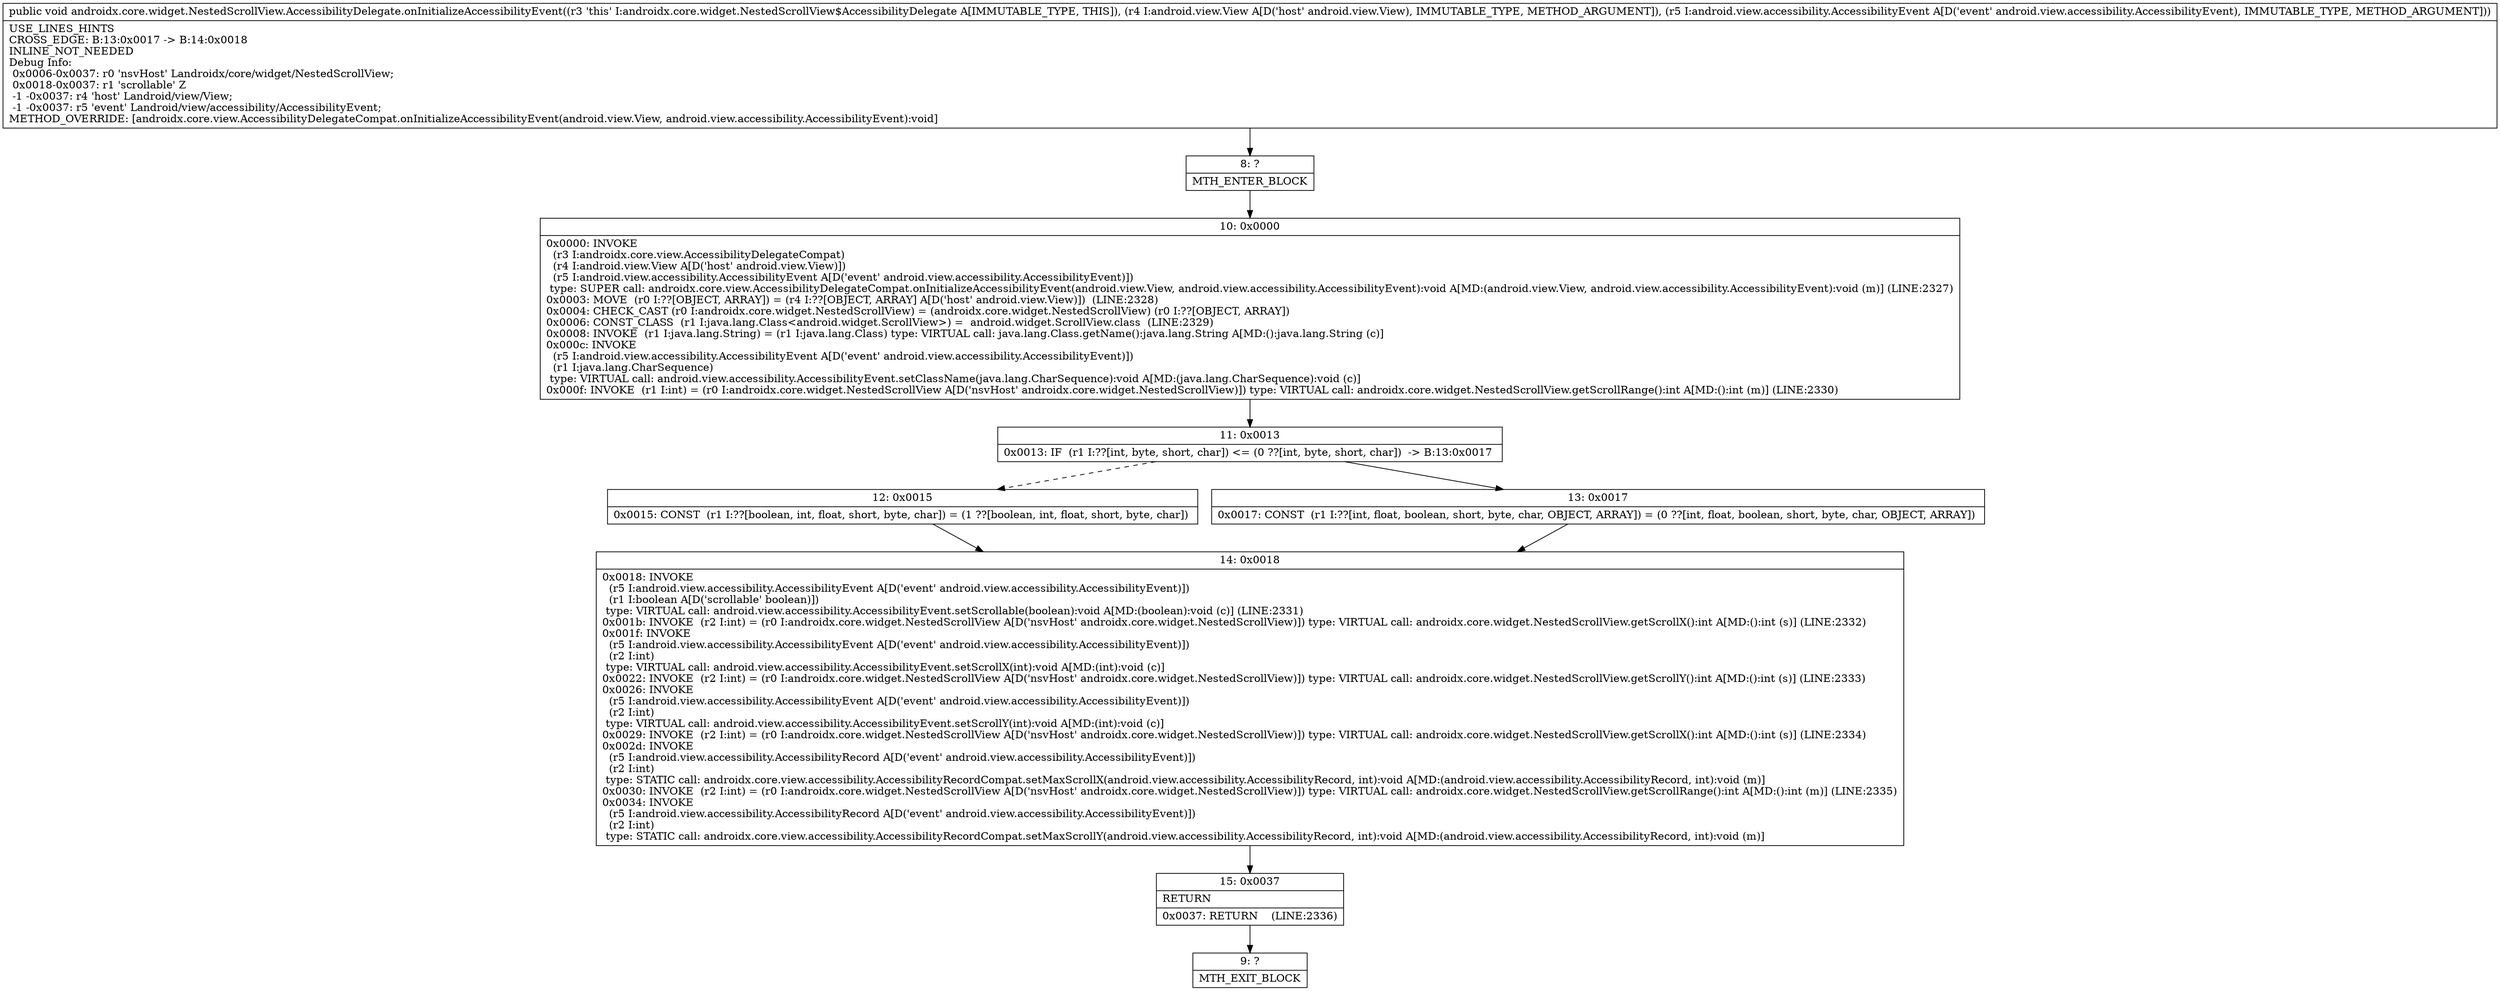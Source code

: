 digraph "CFG forandroidx.core.widget.NestedScrollView.AccessibilityDelegate.onInitializeAccessibilityEvent(Landroid\/view\/View;Landroid\/view\/accessibility\/AccessibilityEvent;)V" {
Node_8 [shape=record,label="{8\:\ ?|MTH_ENTER_BLOCK\l}"];
Node_10 [shape=record,label="{10\:\ 0x0000|0x0000: INVOKE  \l  (r3 I:androidx.core.view.AccessibilityDelegateCompat)\l  (r4 I:android.view.View A[D('host' android.view.View)])\l  (r5 I:android.view.accessibility.AccessibilityEvent A[D('event' android.view.accessibility.AccessibilityEvent)])\l type: SUPER call: androidx.core.view.AccessibilityDelegateCompat.onInitializeAccessibilityEvent(android.view.View, android.view.accessibility.AccessibilityEvent):void A[MD:(android.view.View, android.view.accessibility.AccessibilityEvent):void (m)] (LINE:2327)\l0x0003: MOVE  (r0 I:??[OBJECT, ARRAY]) = (r4 I:??[OBJECT, ARRAY] A[D('host' android.view.View)])  (LINE:2328)\l0x0004: CHECK_CAST (r0 I:androidx.core.widget.NestedScrollView) = (androidx.core.widget.NestedScrollView) (r0 I:??[OBJECT, ARRAY]) \l0x0006: CONST_CLASS  (r1 I:java.lang.Class\<android.widget.ScrollView\>) =  android.widget.ScrollView.class  (LINE:2329)\l0x0008: INVOKE  (r1 I:java.lang.String) = (r1 I:java.lang.Class) type: VIRTUAL call: java.lang.Class.getName():java.lang.String A[MD:():java.lang.String (c)]\l0x000c: INVOKE  \l  (r5 I:android.view.accessibility.AccessibilityEvent A[D('event' android.view.accessibility.AccessibilityEvent)])\l  (r1 I:java.lang.CharSequence)\l type: VIRTUAL call: android.view.accessibility.AccessibilityEvent.setClassName(java.lang.CharSequence):void A[MD:(java.lang.CharSequence):void (c)]\l0x000f: INVOKE  (r1 I:int) = (r0 I:androidx.core.widget.NestedScrollView A[D('nsvHost' androidx.core.widget.NestedScrollView)]) type: VIRTUAL call: androidx.core.widget.NestedScrollView.getScrollRange():int A[MD:():int (m)] (LINE:2330)\l}"];
Node_11 [shape=record,label="{11\:\ 0x0013|0x0013: IF  (r1 I:??[int, byte, short, char]) \<= (0 ??[int, byte, short, char])  \-\> B:13:0x0017 \l}"];
Node_12 [shape=record,label="{12\:\ 0x0015|0x0015: CONST  (r1 I:??[boolean, int, float, short, byte, char]) = (1 ??[boolean, int, float, short, byte, char]) \l}"];
Node_14 [shape=record,label="{14\:\ 0x0018|0x0018: INVOKE  \l  (r5 I:android.view.accessibility.AccessibilityEvent A[D('event' android.view.accessibility.AccessibilityEvent)])\l  (r1 I:boolean A[D('scrollable' boolean)])\l type: VIRTUAL call: android.view.accessibility.AccessibilityEvent.setScrollable(boolean):void A[MD:(boolean):void (c)] (LINE:2331)\l0x001b: INVOKE  (r2 I:int) = (r0 I:androidx.core.widget.NestedScrollView A[D('nsvHost' androidx.core.widget.NestedScrollView)]) type: VIRTUAL call: androidx.core.widget.NestedScrollView.getScrollX():int A[MD:():int (s)] (LINE:2332)\l0x001f: INVOKE  \l  (r5 I:android.view.accessibility.AccessibilityEvent A[D('event' android.view.accessibility.AccessibilityEvent)])\l  (r2 I:int)\l type: VIRTUAL call: android.view.accessibility.AccessibilityEvent.setScrollX(int):void A[MD:(int):void (c)]\l0x0022: INVOKE  (r2 I:int) = (r0 I:androidx.core.widget.NestedScrollView A[D('nsvHost' androidx.core.widget.NestedScrollView)]) type: VIRTUAL call: androidx.core.widget.NestedScrollView.getScrollY():int A[MD:():int (s)] (LINE:2333)\l0x0026: INVOKE  \l  (r5 I:android.view.accessibility.AccessibilityEvent A[D('event' android.view.accessibility.AccessibilityEvent)])\l  (r2 I:int)\l type: VIRTUAL call: android.view.accessibility.AccessibilityEvent.setScrollY(int):void A[MD:(int):void (c)]\l0x0029: INVOKE  (r2 I:int) = (r0 I:androidx.core.widget.NestedScrollView A[D('nsvHost' androidx.core.widget.NestedScrollView)]) type: VIRTUAL call: androidx.core.widget.NestedScrollView.getScrollX():int A[MD:():int (s)] (LINE:2334)\l0x002d: INVOKE  \l  (r5 I:android.view.accessibility.AccessibilityRecord A[D('event' android.view.accessibility.AccessibilityEvent)])\l  (r2 I:int)\l type: STATIC call: androidx.core.view.accessibility.AccessibilityRecordCompat.setMaxScrollX(android.view.accessibility.AccessibilityRecord, int):void A[MD:(android.view.accessibility.AccessibilityRecord, int):void (m)]\l0x0030: INVOKE  (r2 I:int) = (r0 I:androidx.core.widget.NestedScrollView A[D('nsvHost' androidx.core.widget.NestedScrollView)]) type: VIRTUAL call: androidx.core.widget.NestedScrollView.getScrollRange():int A[MD:():int (m)] (LINE:2335)\l0x0034: INVOKE  \l  (r5 I:android.view.accessibility.AccessibilityRecord A[D('event' android.view.accessibility.AccessibilityEvent)])\l  (r2 I:int)\l type: STATIC call: androidx.core.view.accessibility.AccessibilityRecordCompat.setMaxScrollY(android.view.accessibility.AccessibilityRecord, int):void A[MD:(android.view.accessibility.AccessibilityRecord, int):void (m)]\l}"];
Node_15 [shape=record,label="{15\:\ 0x0037|RETURN\l|0x0037: RETURN    (LINE:2336)\l}"];
Node_9 [shape=record,label="{9\:\ ?|MTH_EXIT_BLOCK\l}"];
Node_13 [shape=record,label="{13\:\ 0x0017|0x0017: CONST  (r1 I:??[int, float, boolean, short, byte, char, OBJECT, ARRAY]) = (0 ??[int, float, boolean, short, byte, char, OBJECT, ARRAY]) \l}"];
MethodNode[shape=record,label="{public void androidx.core.widget.NestedScrollView.AccessibilityDelegate.onInitializeAccessibilityEvent((r3 'this' I:androidx.core.widget.NestedScrollView$AccessibilityDelegate A[IMMUTABLE_TYPE, THIS]), (r4 I:android.view.View A[D('host' android.view.View), IMMUTABLE_TYPE, METHOD_ARGUMENT]), (r5 I:android.view.accessibility.AccessibilityEvent A[D('event' android.view.accessibility.AccessibilityEvent), IMMUTABLE_TYPE, METHOD_ARGUMENT]))  | USE_LINES_HINTS\lCROSS_EDGE: B:13:0x0017 \-\> B:14:0x0018\lINLINE_NOT_NEEDED\lDebug Info:\l  0x0006\-0x0037: r0 'nsvHost' Landroidx\/core\/widget\/NestedScrollView;\l  0x0018\-0x0037: r1 'scrollable' Z\l  \-1 \-0x0037: r4 'host' Landroid\/view\/View;\l  \-1 \-0x0037: r5 'event' Landroid\/view\/accessibility\/AccessibilityEvent;\lMETHOD_OVERRIDE: [androidx.core.view.AccessibilityDelegateCompat.onInitializeAccessibilityEvent(android.view.View, android.view.accessibility.AccessibilityEvent):void]\l}"];
MethodNode -> Node_8;Node_8 -> Node_10;
Node_10 -> Node_11;
Node_11 -> Node_12[style=dashed];
Node_11 -> Node_13;
Node_12 -> Node_14;
Node_14 -> Node_15;
Node_15 -> Node_9;
Node_13 -> Node_14;
}

